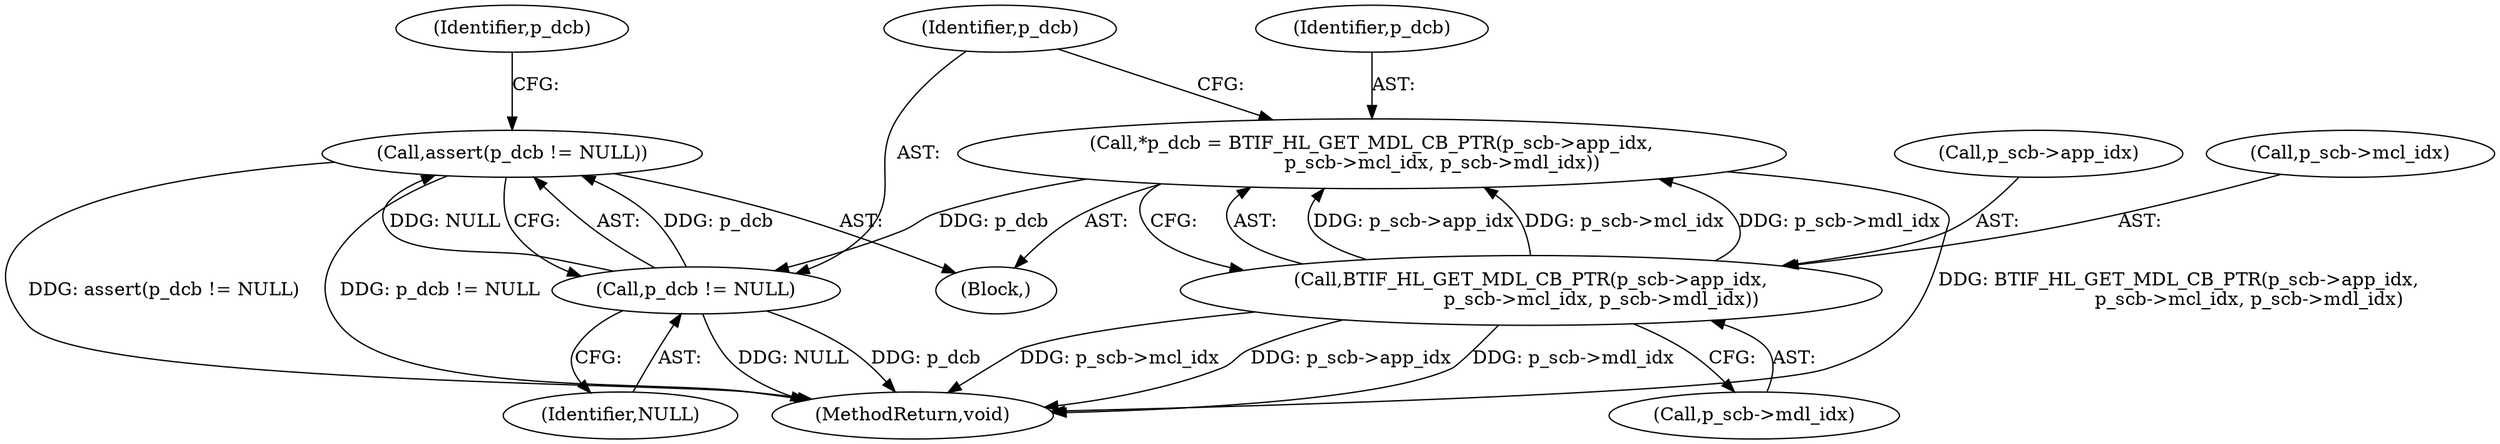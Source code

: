 digraph "0_Android_472271b153c5dc53c28beac55480a8d8434b2d5c_18@API" {
"1000159" [label="(Call,assert(p_dcb != NULL))"];
"1000160" [label="(Call,p_dcb != NULL)"];
"1000147" [label="(Call,*p_dcb = BTIF_HL_GET_MDL_CB_PTR(p_scb->app_idx,\n                        p_scb->mcl_idx, p_scb->mdl_idx))"];
"1000149" [label="(Call,BTIF_HL_GET_MDL_CB_PTR(p_scb->app_idx,\n                        p_scb->mcl_idx, p_scb->mdl_idx))"];
"1000161" [label="(Identifier,p_dcb)"];
"1000148" [label="(Identifier,p_dcb)"];
"1000149" [label="(Call,BTIF_HL_GET_MDL_CB_PTR(p_scb->app_idx,\n                        p_scb->mcl_idx, p_scb->mdl_idx))"];
"1000150" [label="(Call,p_scb->app_idx)"];
"1000162" [label="(Identifier,NULL)"];
"1000159" [label="(Call,assert(p_dcb != NULL))"];
"1000143" [label="(Block,)"];
"1000153" [label="(Call,p_scb->mcl_idx)"];
"1000147" [label="(Call,*p_dcb = BTIF_HL_GET_MDL_CB_PTR(p_scb->app_idx,\n                        p_scb->mcl_idx, p_scb->mdl_idx))"];
"1000160" [label="(Call,p_dcb != NULL)"];
"1000156" [label="(Call,p_scb->mdl_idx)"];
"1000165" [label="(Identifier,p_dcb)"];
"1000251" [label="(MethodReturn,void)"];
"1000159" -> "1000143"  [label="AST: "];
"1000159" -> "1000160"  [label="CFG: "];
"1000160" -> "1000159"  [label="AST: "];
"1000165" -> "1000159"  [label="CFG: "];
"1000159" -> "1000251"  [label="DDG: assert(p_dcb != NULL)"];
"1000159" -> "1000251"  [label="DDG: p_dcb != NULL"];
"1000160" -> "1000159"  [label="DDG: p_dcb"];
"1000160" -> "1000159"  [label="DDG: NULL"];
"1000160" -> "1000162"  [label="CFG: "];
"1000161" -> "1000160"  [label="AST: "];
"1000162" -> "1000160"  [label="AST: "];
"1000160" -> "1000251"  [label="DDG: NULL"];
"1000160" -> "1000251"  [label="DDG: p_dcb"];
"1000147" -> "1000160"  [label="DDG: p_dcb"];
"1000147" -> "1000143"  [label="AST: "];
"1000147" -> "1000149"  [label="CFG: "];
"1000148" -> "1000147"  [label="AST: "];
"1000149" -> "1000147"  [label="AST: "];
"1000161" -> "1000147"  [label="CFG: "];
"1000147" -> "1000251"  [label="DDG: BTIF_HL_GET_MDL_CB_PTR(p_scb->app_idx,\n                        p_scb->mcl_idx, p_scb->mdl_idx)"];
"1000149" -> "1000147"  [label="DDG: p_scb->app_idx"];
"1000149" -> "1000147"  [label="DDG: p_scb->mcl_idx"];
"1000149" -> "1000147"  [label="DDG: p_scb->mdl_idx"];
"1000149" -> "1000156"  [label="CFG: "];
"1000150" -> "1000149"  [label="AST: "];
"1000153" -> "1000149"  [label="AST: "];
"1000156" -> "1000149"  [label="AST: "];
"1000149" -> "1000251"  [label="DDG: p_scb->mcl_idx"];
"1000149" -> "1000251"  [label="DDG: p_scb->app_idx"];
"1000149" -> "1000251"  [label="DDG: p_scb->mdl_idx"];
}
